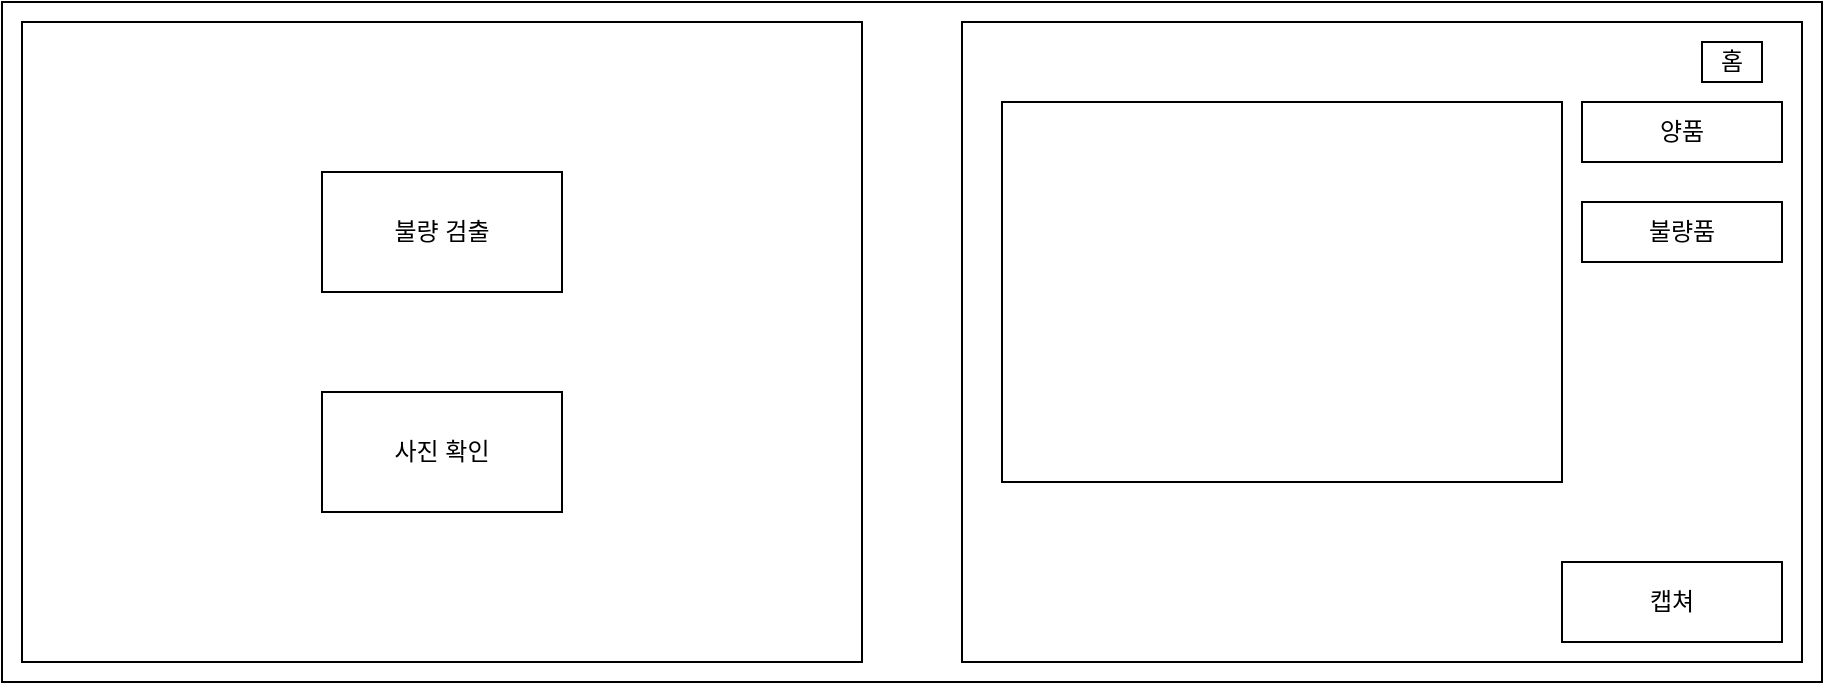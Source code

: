 <mxfile version="24.0.7" type="device">
  <diagram name="페이지-1" id="TSWMRtUax1StzDSj7Poq">
    <mxGraphModel dx="1246" dy="807" grid="1" gridSize="10" guides="1" tooltips="1" connect="1" arrows="1" fold="1" page="1" pageScale="1" pageWidth="1169" pageHeight="827" math="0" shadow="0">
      <root>
        <mxCell id="0" />
        <mxCell id="1" parent="0" />
        <mxCell id="MY5a4iw0nsqSbnnlH3jM-13" value="" style="rounded=0;whiteSpace=wrap;html=1;" vertex="1" parent="1">
          <mxGeometry x="90" y="100" width="910" height="340" as="geometry" />
        </mxCell>
        <mxCell id="MY5a4iw0nsqSbnnlH3jM-2" value="" style="rounded=0;whiteSpace=wrap;html=1;" vertex="1" parent="1">
          <mxGeometry x="100" y="110" width="420" height="320" as="geometry" />
        </mxCell>
        <mxCell id="MY5a4iw0nsqSbnnlH3jM-3" value="불량 검출" style="rounded=0;whiteSpace=wrap;html=1;" vertex="1" parent="1">
          <mxGeometry x="250" y="185" width="120" height="60" as="geometry" />
        </mxCell>
        <mxCell id="MY5a4iw0nsqSbnnlH3jM-4" value="사진 확인" style="rounded=0;whiteSpace=wrap;html=1;" vertex="1" parent="1">
          <mxGeometry x="250" y="295" width="120" height="60" as="geometry" />
        </mxCell>
        <mxCell id="MY5a4iw0nsqSbnnlH3jM-5" value="" style="rounded=0;whiteSpace=wrap;html=1;" vertex="1" parent="1">
          <mxGeometry x="570" y="110" width="420" height="320" as="geometry" />
        </mxCell>
        <mxCell id="MY5a4iw0nsqSbnnlH3jM-7" value="" style="rounded=0;whiteSpace=wrap;html=1;" vertex="1" parent="1">
          <mxGeometry x="590" y="150" width="280" height="190" as="geometry" />
        </mxCell>
        <mxCell id="MY5a4iw0nsqSbnnlH3jM-8" value="불량품" style="rounded=0;whiteSpace=wrap;html=1;" vertex="1" parent="1">
          <mxGeometry x="880" y="200" width="100" height="30" as="geometry" />
        </mxCell>
        <mxCell id="MY5a4iw0nsqSbnnlH3jM-9" value="양품" style="rounded=0;whiteSpace=wrap;html=1;" vertex="1" parent="1">
          <mxGeometry x="880" y="150" width="100" height="30" as="geometry" />
        </mxCell>
        <mxCell id="MY5a4iw0nsqSbnnlH3jM-10" value="홈" style="rounded=0;whiteSpace=wrap;html=1;" vertex="1" parent="1">
          <mxGeometry x="940" y="120" width="30" height="20" as="geometry" />
        </mxCell>
        <mxCell id="MY5a4iw0nsqSbnnlH3jM-11" value="캡쳐" style="rounded=0;whiteSpace=wrap;html=1;" vertex="1" parent="1">
          <mxGeometry x="870" y="380" width="110" height="40" as="geometry" />
        </mxCell>
      </root>
    </mxGraphModel>
  </diagram>
</mxfile>
